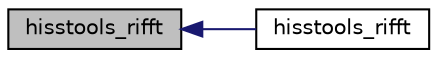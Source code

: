 digraph "hisstools_rifft"
{
  edge [fontname="Helvetica",fontsize="10",labelfontname="Helvetica",labelfontsize="10"];
  node [fontname="Helvetica",fontsize="10",shape=record];
  rankdir="LR";
  Node27 [label="hisstools_rifft",height=0.2,width=0.4,color="black", fillcolor="grey75", style="filled", fontcolor="black"];
  Node27 -> Node28 [dir="back",color="midnightblue",fontsize="10",style="solid"];
  Node28 [label="hisstools_rifft",height=0.2,width=0.4,color="black", fillcolor="white", style="filled",URL="$_h_i_s_s_tools___f_f_t_8h.html#af3453a0613a7922e293bc3f3794d639a"];
}
